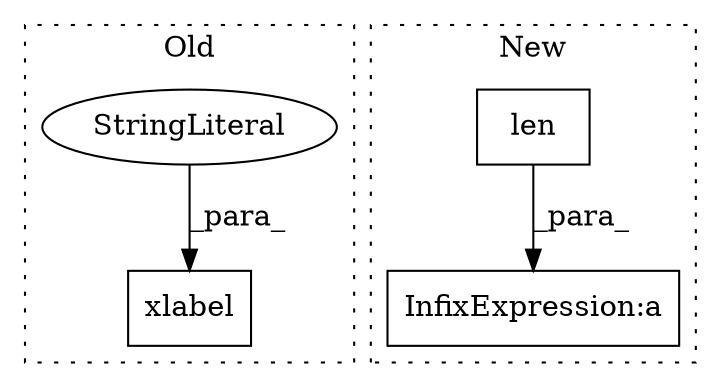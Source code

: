 digraph G {
subgraph cluster0 {
1 [label="xlabel" a="32" s="4113,4144" l="7,1" shape="box"];
4 [label="StringLiteral" a="45" s="4120" l="24" shape="ellipse"];
label = "Old";
style="dotted";
}
subgraph cluster1 {
2 [label="len" a="32" s="5231,5240" l="4,1" shape="box"];
3 [label="InfixExpression:a" a="27" s="5143" l="3" shape="box"];
label = "New";
style="dotted";
}
2 -> 3 [label="_para_"];
4 -> 1 [label="_para_"];
}